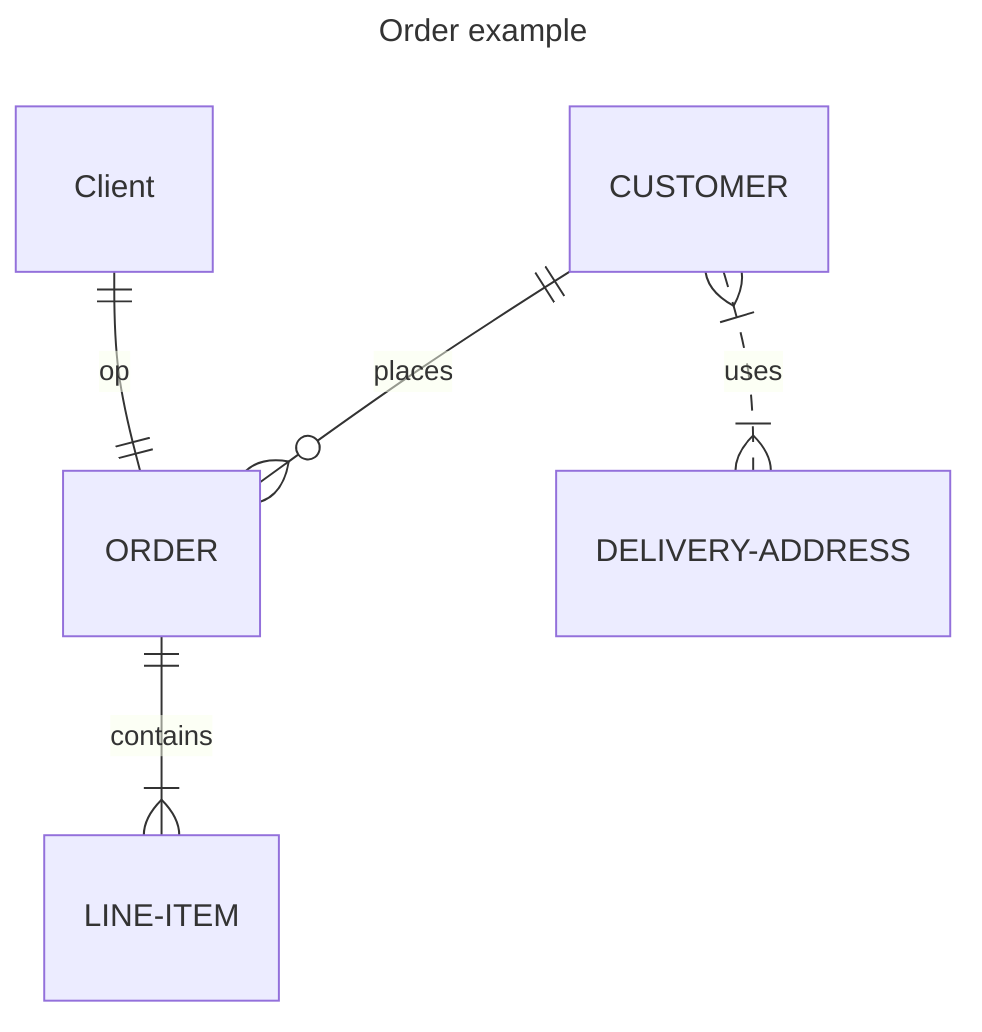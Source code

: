 ---
title: Order example
---
erDiagram
CUSTOMER ||--o{ ORDER : places
ORDER ||--|{ LINE-ITEM : contains
CUSTOMER }|..|{ DELIVERY-ADDRESS : uses
Client ||--|| ORDER : op